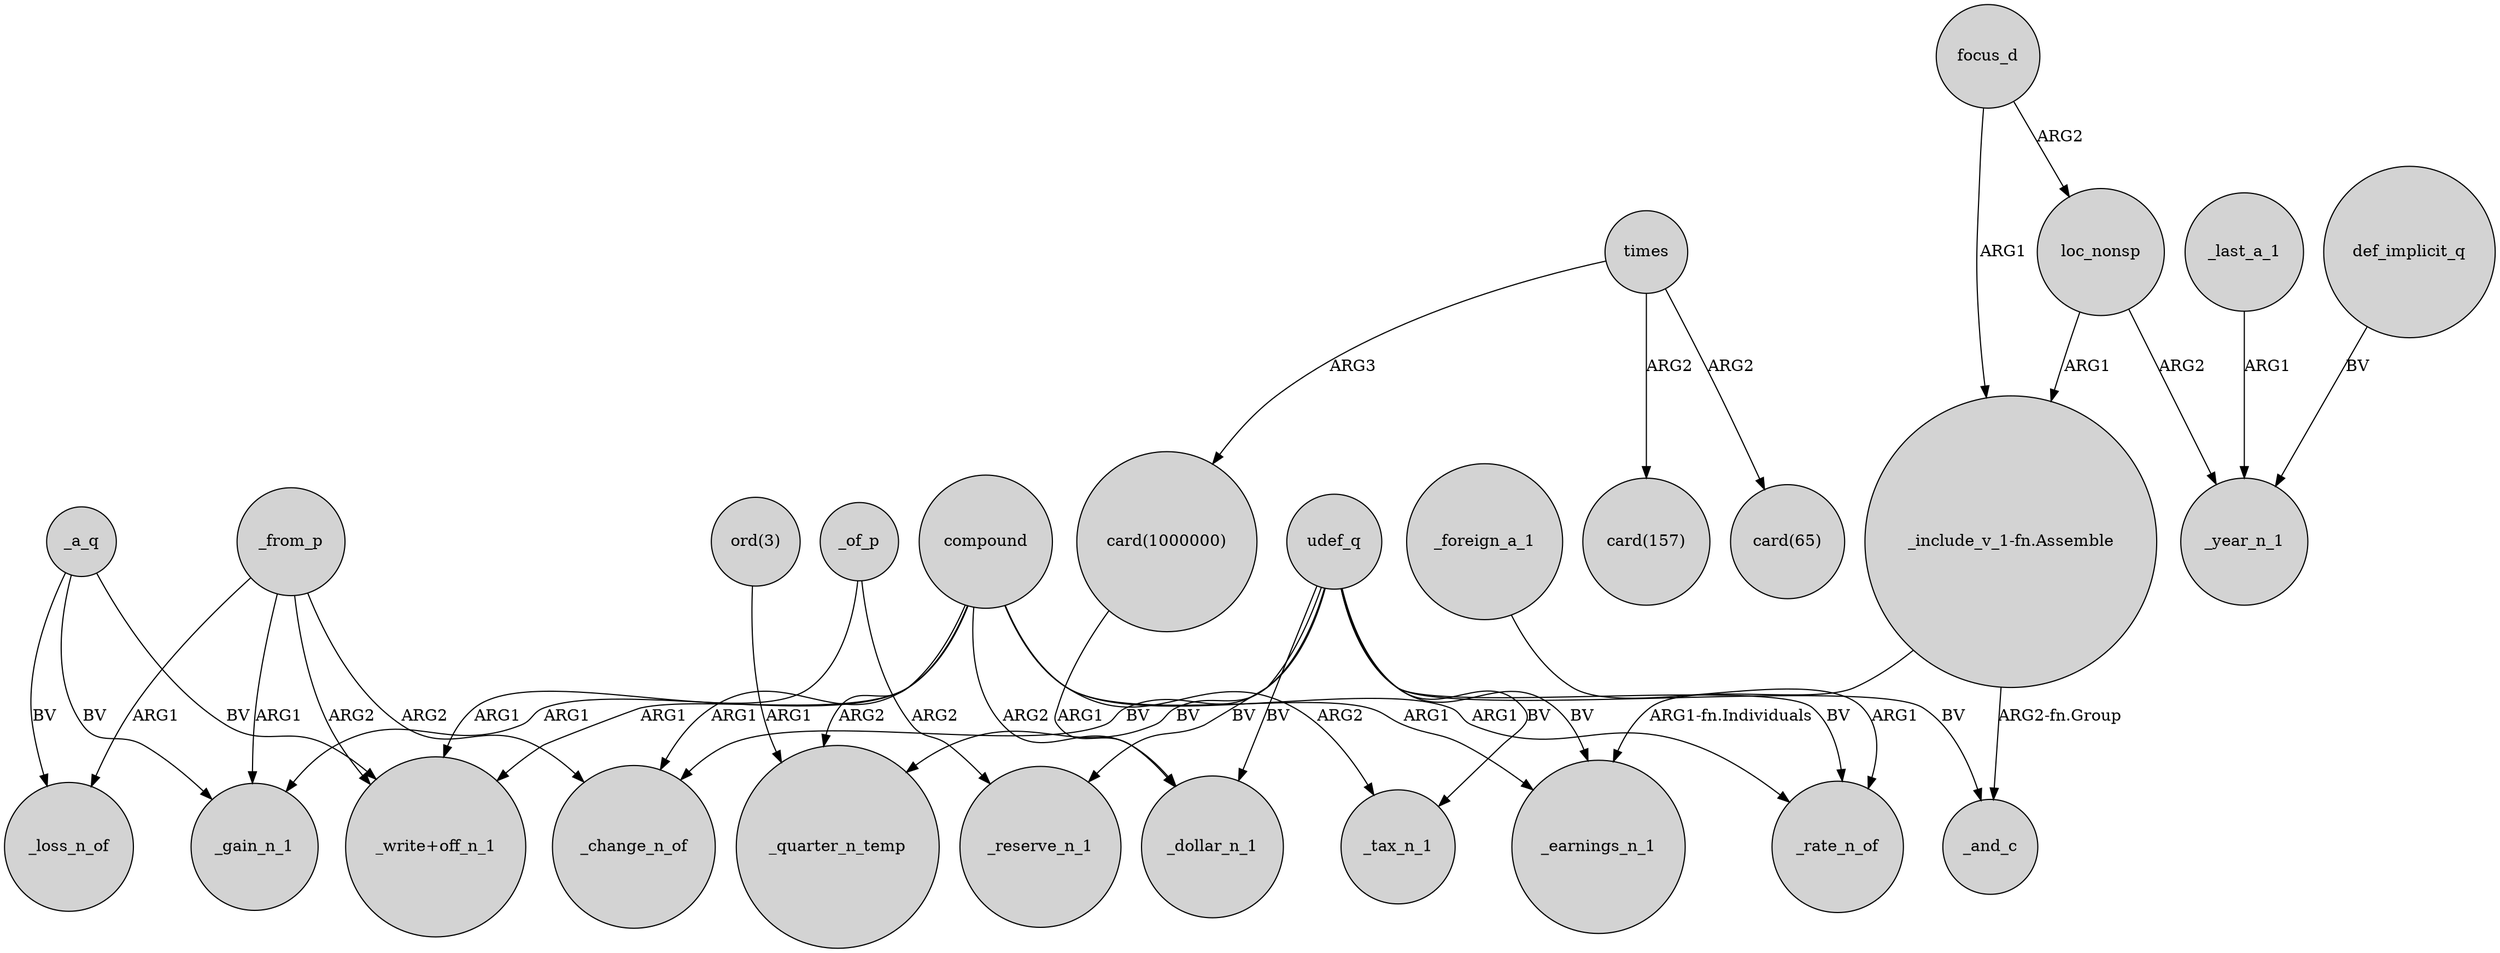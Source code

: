 digraph {
	node [shape=circle style=filled]
	udef_q -> _change_n_of [label=BV]
	_a_q -> _loss_n_of [label=BV]
	udef_q -> _reserve_n_1 [label=BV]
	"ord(3)" -> _quarter_n_temp [label=ARG1]
	_from_p -> "_write+off_n_1" [label=ARG2]
	times -> "card(65)" [label=ARG2]
	def_implicit_q -> _year_n_1 [label=BV]
	udef_q -> _tax_n_1 [label=BV]
	times -> "card(1000000)" [label=ARG3]
	compound -> _dollar_n_1 [label=ARG2]
	focus_d -> loc_nonsp [label=ARG2]
	compound -> _rate_n_of [label=ARG1]
	udef_q -> _rate_n_of [label=BV]
	udef_q -> _and_c [label=BV]
	loc_nonsp -> _year_n_1 [label=ARG2]
	_of_p -> _reserve_n_1 [label=ARG2]
	_foreign_a_1 -> _rate_n_of [label=ARG1]
	compound -> _quarter_n_temp [label=ARG2]
	udef_q -> _earnings_n_1 [label=BV]
	_of_p -> "_write+off_n_1" [label=ARG1]
	"_include_v_1-fn.Assemble" -> _and_c [label="ARG2-fn.Group"]
	compound -> "_write+off_n_1" [label=ARG1]
	loc_nonsp -> "_include_v_1-fn.Assemble" [label=ARG1]
	focus_d -> "_include_v_1-fn.Assemble" [label=ARG1]
	"_include_v_1-fn.Assemble" -> _earnings_n_1 [label="ARG1-fn.Individuals"]
	_last_a_1 -> _year_n_1 [label=ARG1]
	compound -> _tax_n_1 [label=ARG2]
	udef_q -> _dollar_n_1 [label=BV]
	_a_q -> _gain_n_1 [label=BV]
	"card(1000000)" -> _dollar_n_1 [label=ARG1]
	compound -> _change_n_of [label=ARG1]
	_from_p -> _change_n_of [label=ARG2]
	_a_q -> "_write+off_n_1" [label=BV]
	udef_q -> _quarter_n_temp [label=BV]
	compound -> _gain_n_1 [label=ARG1]
	compound -> _earnings_n_1 [label=ARG1]
	times -> "card(157)" [label=ARG2]
	_from_p -> _loss_n_of [label=ARG1]
	_from_p -> _gain_n_1 [label=ARG1]
}
